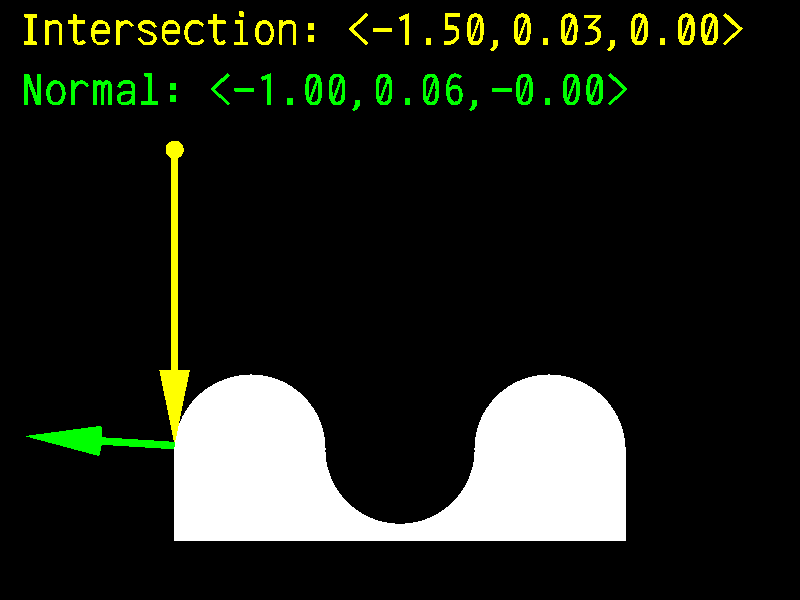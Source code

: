 // This work is licensed under the Creative Commons Attribution 3.0 Unported License.
// To view a copy of this license, visit http://creativecommons.org/licenses/by/3.0/
// or send a letter to Creative Commons, 444 Castro Street, Suite 900, Mountain View,
// California, 94041, USA.

// Persistence Of Vision Ray Tracer Scene Description File
// File: trace_dem.pov
// Desc: Basic Scene Example using trace(). This scene is
//intended to be run as an animation.
// Date: 2001/08/13
// Auth: Ingo Janssen
//

// +w320 +h240 +a0.3 +kfi0 +kff24

#version 3.6;

global_settings {
  assumed_gamma 1.0
}

#include "math.inc"

camera {
  location <0.0, 1.0, -12.0>
  right     x*image_width/image_height
  look_at  <0.0, 1.0,  0.0>
  angle 25
}

light_source {
  <500, 500, -500>
  color rgb <1, 1, 1>
}

#declare Ground=
difference {
   union {
      box{<-1.5,-0.6,-0.001>,<1.5,0,0.1>}
      cylinder{<-1,0,-0.003>,<-1,0,0.11>,0.5}
      cylinder{<1,0,-0.003>,<1,0,0.11>,0.5}
   }
   cylinder{<0,0,-0.003>,<0,0,0.11>,0.5}
   no_shadow
   pigment {rgb 1}
}

object {Ground}
#declare Norm=<0,0,0>;
#declare From=<-1.499+(clock*2.99),2,0>;
#declare Intersect=trace(Ground, From,<0,-1,0>,Norm);

union {
   sphere {From, 0.06}
   cylinder {From, Intersect+<0,0.5,0>, 0.025}
   cone {
      0,0,<0,0.5,0>,0.1
      translate Intersect
   }
   pigment {rgb <1,1,0>}
}

union {
   cylinder{
      Intersect, Intersect+(Norm/2), 0.025
   }
   cone {
      Intersect+(Norm)/2,0.1,Intersect+Norm,0
   }
   pigment {rgb <0,1,0>}
}

text {
  ttf
  "crystal.ttf",
  concat("Intersection: <",vstr(3,Intersect,",",0,2),">")
  0.1,
  0
  scale 0.3
  translate <-2.5,2.7,0>
  pigment {rgb <1,1,0>}
}
text {
  ttf
  "crystal.ttf",
  concat("Normal: <",vstr(3,Norm,",",0,2),">")
  0.1,
  0
  scale 0.3
  translate <-2.5,2.3,0>
  pigment {rgb <0,1,0>}
}
